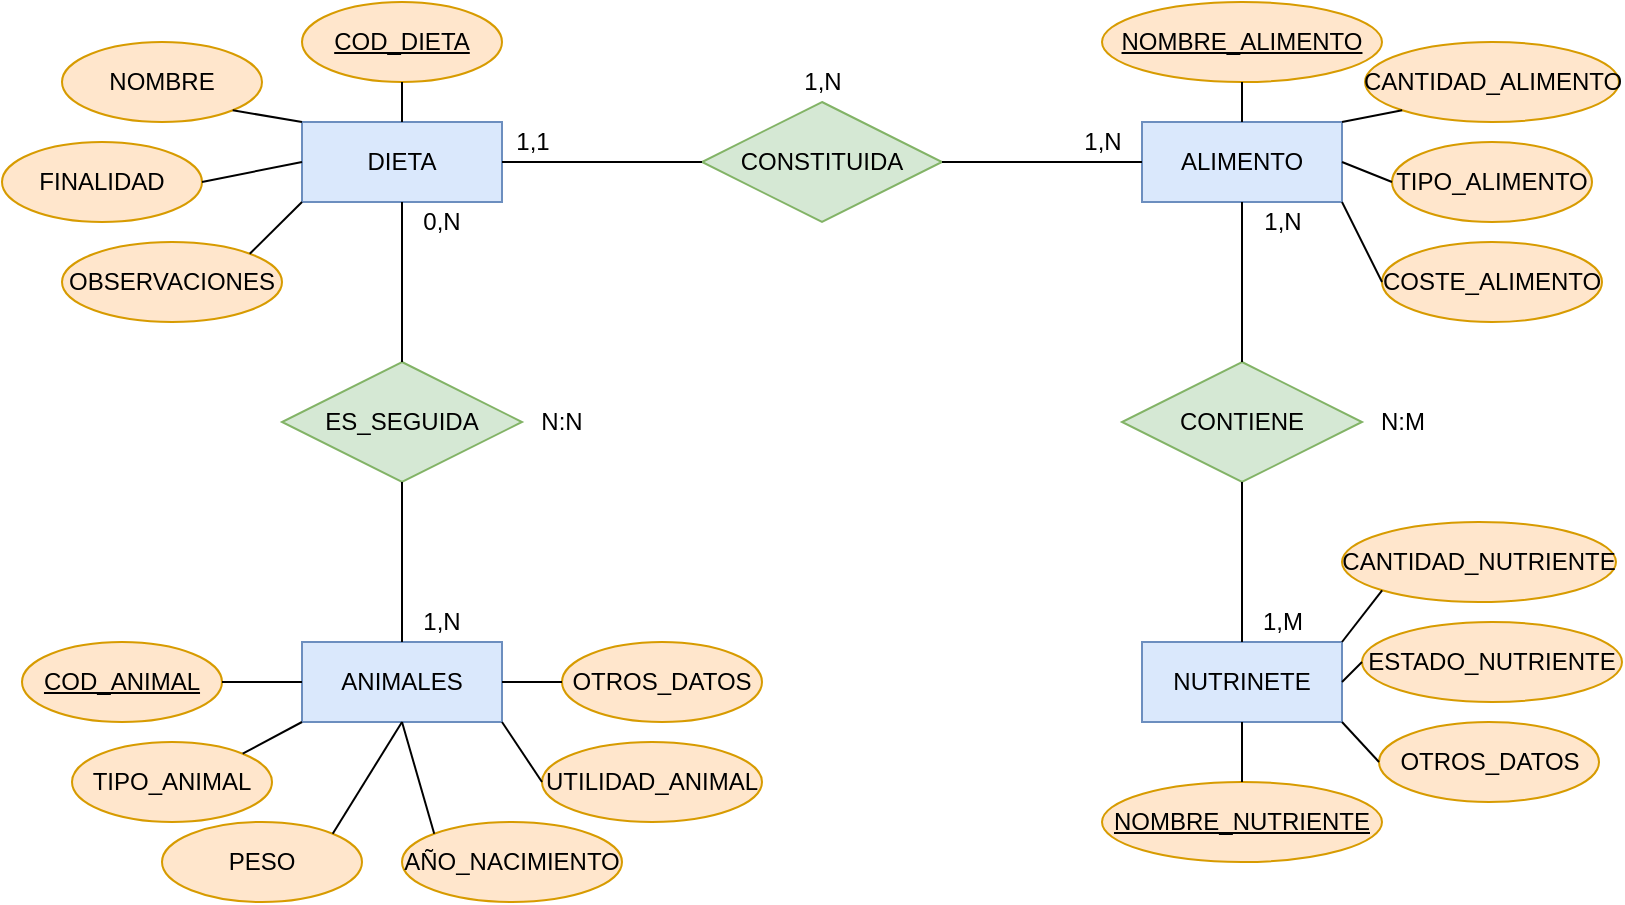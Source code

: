 <mxfile version="13.8.0" type="github">
  <diagram id="pQUAhdHNh8x6qz0KiQX5" name="Page-1">
    <mxGraphModel dx="461" dy="755" grid="1" gridSize="10" guides="1" tooltips="1" connect="1" arrows="1" fold="1" page="1" pageScale="1" pageWidth="827" pageHeight="1169" math="0" shadow="0">
      <root>
        <mxCell id="0" />
        <mxCell id="1" parent="0" />
        <mxCell id="XpFWsXCwZ9IyMUFJu6XQ-1" value="DIETA" style="whiteSpace=wrap;html=1;align=center;fillColor=#dae8fc;strokeColor=#6c8ebf;" parent="1" vertex="1">
          <mxGeometry x="160" y="80" width="100" height="40" as="geometry" />
        </mxCell>
        <mxCell id="XpFWsXCwZ9IyMUFJu6XQ-2" value="NOMBRE" style="ellipse;whiteSpace=wrap;html=1;align=center;fillColor=#ffe6cc;strokeColor=#d79b00;" parent="1" vertex="1">
          <mxGeometry x="40" y="40" width="100" height="40" as="geometry" />
        </mxCell>
        <mxCell id="XpFWsXCwZ9IyMUFJu6XQ-3" value="ES_SEGUIDA" style="shape=rhombus;perimeter=rhombusPerimeter;whiteSpace=wrap;html=1;align=center;fillColor=#d5e8d4;strokeColor=#82b366;" parent="1" vertex="1">
          <mxGeometry x="150" y="200" width="120" height="60" as="geometry" />
        </mxCell>
        <mxCell id="XpFWsXCwZ9IyMUFJu6XQ-4" value="FINALIDAD" style="ellipse;whiteSpace=wrap;html=1;align=center;fillColor=#ffe6cc;strokeColor=#d79b00;" parent="1" vertex="1">
          <mxGeometry x="10" y="90" width="100" height="40" as="geometry" />
        </mxCell>
        <mxCell id="XpFWsXCwZ9IyMUFJu6XQ-5" value="OBSERVACIONES" style="ellipse;whiteSpace=wrap;html=1;align=center;fillColor=#ffe6cc;strokeColor=#d79b00;" parent="1" vertex="1">
          <mxGeometry x="40" y="140" width="110" height="40" as="geometry" />
        </mxCell>
        <mxCell id="XpFWsXCwZ9IyMUFJu6XQ-6" value="COD_DIETA" style="ellipse;whiteSpace=wrap;html=1;align=center;fillColor=#ffe6cc;strokeColor=#d79b00;fontStyle=4" parent="1" vertex="1">
          <mxGeometry x="160" y="20" width="100" height="40" as="geometry" />
        </mxCell>
        <mxCell id="XpFWsXCwZ9IyMUFJu6XQ-7" value="" style="endArrow=none;html=1;entryX=0.5;entryY=0;entryDx=0;entryDy=0;exitX=0.5;exitY=1;exitDx=0;exitDy=0;" parent="1" source="XpFWsXCwZ9IyMUFJu6XQ-6" target="XpFWsXCwZ9IyMUFJu6XQ-1" edge="1">
          <mxGeometry width="50" height="50" relative="1" as="geometry">
            <mxPoint x="390" y="220" as="sourcePoint" />
            <mxPoint x="440" y="170" as="targetPoint" />
          </mxGeometry>
        </mxCell>
        <mxCell id="XpFWsXCwZ9IyMUFJu6XQ-8" value="" style="endArrow=none;html=1;exitX=1;exitY=1;exitDx=0;exitDy=0;entryX=0;entryY=0;entryDx=0;entryDy=0;" parent="1" source="XpFWsXCwZ9IyMUFJu6XQ-2" target="XpFWsXCwZ9IyMUFJu6XQ-1" edge="1">
          <mxGeometry width="50" height="50" relative="1" as="geometry">
            <mxPoint x="390" y="220" as="sourcePoint" />
            <mxPoint x="440" y="170" as="targetPoint" />
          </mxGeometry>
        </mxCell>
        <mxCell id="XpFWsXCwZ9IyMUFJu6XQ-9" value="" style="endArrow=none;html=1;exitX=1;exitY=0.5;exitDx=0;exitDy=0;entryX=0;entryY=0.5;entryDx=0;entryDy=0;" parent="1" source="XpFWsXCwZ9IyMUFJu6XQ-4" target="XpFWsXCwZ9IyMUFJu6XQ-1" edge="1">
          <mxGeometry width="50" height="50" relative="1" as="geometry">
            <mxPoint x="390" y="220" as="sourcePoint" />
            <mxPoint x="440" y="170" as="targetPoint" />
          </mxGeometry>
        </mxCell>
        <mxCell id="XpFWsXCwZ9IyMUFJu6XQ-10" value="" style="endArrow=none;html=1;exitX=1;exitY=0;exitDx=0;exitDy=0;entryX=0;entryY=1;entryDx=0;entryDy=0;" parent="1" source="XpFWsXCwZ9IyMUFJu6XQ-5" target="XpFWsXCwZ9IyMUFJu6XQ-1" edge="1">
          <mxGeometry width="50" height="50" relative="1" as="geometry">
            <mxPoint x="390" y="220" as="sourcePoint" />
            <mxPoint x="440" y="170" as="targetPoint" />
          </mxGeometry>
        </mxCell>
        <mxCell id="XpFWsXCwZ9IyMUFJu6XQ-11" value="" style="endArrow=none;html=1;exitX=0.5;exitY=0;exitDx=0;exitDy=0;entryX=0.5;entryY=1;entryDx=0;entryDy=0;" parent="1" source="XpFWsXCwZ9IyMUFJu6XQ-3" target="XpFWsXCwZ9IyMUFJu6XQ-1" edge="1">
          <mxGeometry width="50" height="50" relative="1" as="geometry">
            <mxPoint x="390" y="220" as="sourcePoint" />
            <mxPoint x="440" y="170" as="targetPoint" />
          </mxGeometry>
        </mxCell>
        <mxCell id="XpFWsXCwZ9IyMUFJu6XQ-12" value="ANIMALES" style="whiteSpace=wrap;html=1;align=center;fillColor=#dae8fc;strokeColor=#6c8ebf;" parent="1" vertex="1">
          <mxGeometry x="160" y="340" width="100" height="40" as="geometry" />
        </mxCell>
        <mxCell id="XpFWsXCwZ9IyMUFJu6XQ-13" value="" style="endArrow=none;html=1;exitX=0.5;exitY=0;exitDx=0;exitDy=0;entryX=0.5;entryY=1;entryDx=0;entryDy=0;" parent="1" source="XpFWsXCwZ9IyMUFJu6XQ-12" target="XpFWsXCwZ9IyMUFJu6XQ-3" edge="1">
          <mxGeometry width="50" height="50" relative="1" as="geometry">
            <mxPoint x="390" y="320" as="sourcePoint" />
            <mxPoint x="440" y="270" as="targetPoint" />
          </mxGeometry>
        </mxCell>
        <mxCell id="XpFWsXCwZ9IyMUFJu6XQ-14" value="0,N" style="text;html=1;strokeColor=none;fillColor=none;align=center;verticalAlign=middle;whiteSpace=wrap;rounded=0;" parent="1" vertex="1">
          <mxGeometry x="210" y="120" width="40" height="20" as="geometry" />
        </mxCell>
        <mxCell id="XpFWsXCwZ9IyMUFJu6XQ-15" value="N:N" style="text;html=1;strokeColor=none;fillColor=none;align=center;verticalAlign=middle;whiteSpace=wrap;rounded=0;" parent="1" vertex="1">
          <mxGeometry x="270" y="220" width="40" height="20" as="geometry" />
        </mxCell>
        <mxCell id="XpFWsXCwZ9IyMUFJu6XQ-16" value="1,N" style="text;html=1;strokeColor=none;fillColor=none;align=center;verticalAlign=middle;whiteSpace=wrap;rounded=0;" parent="1" vertex="1">
          <mxGeometry x="210" y="320" width="40" height="20" as="geometry" />
        </mxCell>
        <mxCell id="XpFWsXCwZ9IyMUFJu6XQ-17" value="ALIMENTO" style="whiteSpace=wrap;html=1;align=center;fillColor=#dae8fc;strokeColor=#6c8ebf;" parent="1" vertex="1">
          <mxGeometry x="580" y="80" width="100" height="40" as="geometry" />
        </mxCell>
        <mxCell id="XpFWsXCwZ9IyMUFJu6XQ-18" value="CONSTITUIDA" style="shape=rhombus;perimeter=rhombusPerimeter;whiteSpace=wrap;html=1;align=center;fillColor=#d5e8d4;strokeColor=#82b366;" parent="1" vertex="1">
          <mxGeometry x="360" y="70" width="120" height="60" as="geometry" />
        </mxCell>
        <mxCell id="XpFWsXCwZ9IyMUFJu6XQ-19" value="NOMBRE_ALIMENTO" style="ellipse;whiteSpace=wrap;html=1;align=center;fillColor=#ffe6cc;strokeColor=#d79b00;fontStyle=4" parent="1" vertex="1">
          <mxGeometry x="560" y="20" width="140" height="40" as="geometry" />
        </mxCell>
        <mxCell id="XpFWsXCwZ9IyMUFJu6XQ-20" value="TIPO_ALIMENTO" style="ellipse;whiteSpace=wrap;html=1;align=center;fillColor=#ffe6cc;strokeColor=#d79b00;" parent="1" vertex="1">
          <mxGeometry x="705" y="90" width="100" height="40" as="geometry" />
        </mxCell>
        <mxCell id="XpFWsXCwZ9IyMUFJu6XQ-21" value="CANTIDAD_ALIMENTO" style="ellipse;whiteSpace=wrap;html=1;align=center;fillColor=#ffe6cc;strokeColor=#d79b00;" parent="1" vertex="1">
          <mxGeometry x="691.5" y="40" width="127" height="40" as="geometry" />
        </mxCell>
        <mxCell id="XpFWsXCwZ9IyMUFJu6XQ-22" value="COSTE_ALIMENTO" style="ellipse;whiteSpace=wrap;html=1;align=center;fillColor=#ffe6cc;strokeColor=#d79b00;" parent="1" vertex="1">
          <mxGeometry x="700" y="140" width="110" height="40" as="geometry" />
        </mxCell>
        <mxCell id="XpFWsXCwZ9IyMUFJu6XQ-23" value="" style="endArrow=none;html=1;entryX=0.5;entryY=1;entryDx=0;entryDy=0;exitX=0.5;exitY=0;exitDx=0;exitDy=0;" parent="1" source="XpFWsXCwZ9IyMUFJu6XQ-17" target="XpFWsXCwZ9IyMUFJu6XQ-19" edge="1">
          <mxGeometry width="50" height="50" relative="1" as="geometry">
            <mxPoint x="390" y="320" as="sourcePoint" />
            <mxPoint x="440" y="270" as="targetPoint" />
          </mxGeometry>
        </mxCell>
        <mxCell id="XpFWsXCwZ9IyMUFJu6XQ-24" value="" style="endArrow=none;html=1;exitX=1;exitY=0.5;exitDx=0;exitDy=0;entryX=0;entryY=0.5;entryDx=0;entryDy=0;" parent="1" source="XpFWsXCwZ9IyMUFJu6XQ-1" target="XpFWsXCwZ9IyMUFJu6XQ-18" edge="1">
          <mxGeometry width="50" height="50" relative="1" as="geometry">
            <mxPoint x="390" y="320" as="sourcePoint" />
            <mxPoint x="440" y="270" as="targetPoint" />
          </mxGeometry>
        </mxCell>
        <mxCell id="XpFWsXCwZ9IyMUFJu6XQ-25" value="" style="endArrow=none;html=1;entryX=1;entryY=0.5;entryDx=0;entryDy=0;exitX=0;exitY=0.5;exitDx=0;exitDy=0;" parent="1" source="XpFWsXCwZ9IyMUFJu6XQ-17" target="XpFWsXCwZ9IyMUFJu6XQ-18" edge="1">
          <mxGeometry width="50" height="50" relative="1" as="geometry">
            <mxPoint x="390" y="320" as="sourcePoint" />
            <mxPoint x="440" y="270" as="targetPoint" />
          </mxGeometry>
        </mxCell>
        <mxCell id="XpFWsXCwZ9IyMUFJu6XQ-26" value="1,N" style="text;html=1;align=center;verticalAlign=middle;resizable=0;points=[];autosize=1;" parent="1" vertex="1">
          <mxGeometry x="545" y="80" width="30" height="20" as="geometry" />
        </mxCell>
        <mxCell id="XpFWsXCwZ9IyMUFJu6XQ-28" value="1,N" style="text;html=1;align=center;verticalAlign=middle;resizable=0;points=[];autosize=1;" parent="1" vertex="1">
          <mxGeometry x="405" y="50" width="30" height="20" as="geometry" />
        </mxCell>
        <mxCell id="XpFWsXCwZ9IyMUFJu6XQ-29" value="1,1" style="text;html=1;align=center;verticalAlign=middle;resizable=0;points=[];autosize=1;" parent="1" vertex="1">
          <mxGeometry x="260" y="80" width="30" height="20" as="geometry" />
        </mxCell>
        <mxCell id="XpFWsXCwZ9IyMUFJu6XQ-30" value="" style="endArrow=none;html=1;entryX=1;entryY=0.5;entryDx=0;entryDy=0;exitX=0;exitY=0.5;exitDx=0;exitDy=0;" parent="1" source="XpFWsXCwZ9IyMUFJu6XQ-20" target="XpFWsXCwZ9IyMUFJu6XQ-17" edge="1">
          <mxGeometry width="50" height="50" relative="1" as="geometry">
            <mxPoint x="390" y="320" as="sourcePoint" />
            <mxPoint x="440" y="270" as="targetPoint" />
          </mxGeometry>
        </mxCell>
        <mxCell id="XpFWsXCwZ9IyMUFJu6XQ-31" value="" style="endArrow=none;html=1;entryX=0;entryY=1;entryDx=0;entryDy=0;exitX=1;exitY=0;exitDx=0;exitDy=0;" parent="1" source="XpFWsXCwZ9IyMUFJu6XQ-17" target="XpFWsXCwZ9IyMUFJu6XQ-21" edge="1">
          <mxGeometry width="50" height="50" relative="1" as="geometry">
            <mxPoint x="390" y="320" as="sourcePoint" />
            <mxPoint x="440" y="270" as="targetPoint" />
          </mxGeometry>
        </mxCell>
        <mxCell id="XpFWsXCwZ9IyMUFJu6XQ-32" value="" style="endArrow=none;html=1;entryX=0;entryY=0.5;entryDx=0;entryDy=0;exitX=1;exitY=1;exitDx=0;exitDy=0;" parent="1" source="XpFWsXCwZ9IyMUFJu6XQ-17" target="XpFWsXCwZ9IyMUFJu6XQ-22" edge="1">
          <mxGeometry width="50" height="50" relative="1" as="geometry">
            <mxPoint x="390" y="320" as="sourcePoint" />
            <mxPoint x="440" y="270" as="targetPoint" />
          </mxGeometry>
        </mxCell>
        <mxCell id="XpFWsXCwZ9IyMUFJu6XQ-33" value="CONTIENE" style="shape=rhombus;perimeter=rhombusPerimeter;whiteSpace=wrap;html=1;align=center;fillColor=#d5e8d4;strokeColor=#82b366;" parent="1" vertex="1">
          <mxGeometry x="570" y="200" width="120" height="60" as="geometry" />
        </mxCell>
        <mxCell id="XpFWsXCwZ9IyMUFJu6XQ-34" value="NUTRINETE" style="whiteSpace=wrap;html=1;align=center;fillColor=#dae8fc;strokeColor=#6c8ebf;" parent="1" vertex="1">
          <mxGeometry x="580" y="340" width="100" height="40" as="geometry" />
        </mxCell>
        <mxCell id="XpFWsXCwZ9IyMUFJu6XQ-35" value="" style="endArrow=none;html=1;exitX=0.5;exitY=0;exitDx=0;exitDy=0;entryX=0.5;entryY=1;entryDx=0;entryDy=0;" parent="1" source="XpFWsXCwZ9IyMUFJu6XQ-34" target="XpFWsXCwZ9IyMUFJu6XQ-33" edge="1">
          <mxGeometry width="50" height="50" relative="1" as="geometry">
            <mxPoint x="810" y="320" as="sourcePoint" />
            <mxPoint x="860" y="270" as="targetPoint" />
          </mxGeometry>
        </mxCell>
        <mxCell id="XpFWsXCwZ9IyMUFJu6XQ-36" value="" style="endArrow=none;html=1;entryX=0.5;entryY=1;entryDx=0;entryDy=0;exitX=0.5;exitY=0;exitDx=0;exitDy=0;" parent="1" source="XpFWsXCwZ9IyMUFJu6XQ-33" target="XpFWsXCwZ9IyMUFJu6XQ-17" edge="1">
          <mxGeometry width="50" height="50" relative="1" as="geometry">
            <mxPoint x="390" y="320" as="sourcePoint" />
            <mxPoint x="440" y="270" as="targetPoint" />
          </mxGeometry>
        </mxCell>
        <mxCell id="XpFWsXCwZ9IyMUFJu6XQ-37" value="N:M" style="text;html=1;align=center;verticalAlign=middle;resizable=0;points=[];autosize=1;" parent="1" vertex="1">
          <mxGeometry x="690" y="220" width="40" height="20" as="geometry" />
        </mxCell>
        <mxCell id="XpFWsXCwZ9IyMUFJu6XQ-38" value="1,M" style="text;html=1;align=center;verticalAlign=middle;resizable=0;points=[];autosize=1;" parent="1" vertex="1">
          <mxGeometry x="630" y="320" width="40" height="20" as="geometry" />
        </mxCell>
        <mxCell id="XpFWsXCwZ9IyMUFJu6XQ-39" value="1,N" style="text;html=1;align=center;verticalAlign=middle;resizable=0;points=[];autosize=1;" parent="1" vertex="1">
          <mxGeometry x="635" y="120" width="30" height="20" as="geometry" />
        </mxCell>
        <mxCell id="XpFWsXCwZ9IyMUFJu6XQ-40" value="NOMBRE_NUTRIENTE" style="ellipse;whiteSpace=wrap;html=1;align=center;fillColor=#ffe6cc;strokeColor=#d79b00;fontStyle=4" parent="1" vertex="1">
          <mxGeometry x="560" y="410" width="140" height="40" as="geometry" />
        </mxCell>
        <mxCell id="XpFWsXCwZ9IyMUFJu6XQ-41" value="ESTADO_NUTRIENTE" style="ellipse;whiteSpace=wrap;html=1;align=center;fillColor=#ffe6cc;strokeColor=#d79b00;" parent="1" vertex="1">
          <mxGeometry x="690" y="330" width="130" height="40" as="geometry" />
        </mxCell>
        <mxCell id="XpFWsXCwZ9IyMUFJu6XQ-42" value="CANTIDAD_NUTRIENTE" style="ellipse;whiteSpace=wrap;html=1;align=center;fillColor=#ffe6cc;strokeColor=#d79b00;" parent="1" vertex="1">
          <mxGeometry x="680" y="280" width="137" height="40" as="geometry" />
        </mxCell>
        <mxCell id="XpFWsXCwZ9IyMUFJu6XQ-43" value="OTROS_DATOS" style="ellipse;whiteSpace=wrap;html=1;align=center;fillColor=#ffe6cc;strokeColor=#d79b00;" parent="1" vertex="1">
          <mxGeometry x="698.5" y="380" width="110" height="40" as="geometry" />
        </mxCell>
        <mxCell id="XpFWsXCwZ9IyMUFJu6XQ-44" value="" style="endArrow=none;html=1;entryX=0.5;entryY=0;entryDx=0;entryDy=0;exitX=0.5;exitY=1;exitDx=0;exitDy=0;" parent="1" source="XpFWsXCwZ9IyMUFJu6XQ-34" target="XpFWsXCwZ9IyMUFJu6XQ-40" edge="1">
          <mxGeometry width="50" height="50" relative="1" as="geometry">
            <mxPoint x="390" y="320" as="sourcePoint" />
            <mxPoint x="440" y="270" as="targetPoint" />
          </mxGeometry>
        </mxCell>
        <mxCell id="XpFWsXCwZ9IyMUFJu6XQ-45" value="" style="endArrow=none;html=1;entryX=1;entryY=0;entryDx=0;entryDy=0;exitX=0;exitY=1;exitDx=0;exitDy=0;" parent="1" source="XpFWsXCwZ9IyMUFJu6XQ-42" target="XpFWsXCwZ9IyMUFJu6XQ-34" edge="1">
          <mxGeometry width="50" height="50" relative="1" as="geometry">
            <mxPoint x="390" y="320" as="sourcePoint" />
            <mxPoint x="440" y="270" as="targetPoint" />
          </mxGeometry>
        </mxCell>
        <mxCell id="XpFWsXCwZ9IyMUFJu6XQ-46" value="" style="endArrow=none;html=1;exitX=1;exitY=0.5;exitDx=0;exitDy=0;entryX=0;entryY=0.5;entryDx=0;entryDy=0;" parent="1" source="XpFWsXCwZ9IyMUFJu6XQ-34" target="XpFWsXCwZ9IyMUFJu6XQ-41" edge="1">
          <mxGeometry width="50" height="50" relative="1" as="geometry">
            <mxPoint x="390" y="320" as="sourcePoint" />
            <mxPoint x="440" y="270" as="targetPoint" />
          </mxGeometry>
        </mxCell>
        <mxCell id="XpFWsXCwZ9IyMUFJu6XQ-47" value="" style="endArrow=none;html=1;entryX=1;entryY=1;entryDx=0;entryDy=0;exitX=0;exitY=0.5;exitDx=0;exitDy=0;" parent="1" source="XpFWsXCwZ9IyMUFJu6XQ-43" target="XpFWsXCwZ9IyMUFJu6XQ-34" edge="1">
          <mxGeometry width="50" height="50" relative="1" as="geometry">
            <mxPoint x="390" y="320" as="sourcePoint" />
            <mxPoint x="440" y="270" as="targetPoint" />
          </mxGeometry>
        </mxCell>
        <mxCell id="XpFWsXCwZ9IyMUFJu6XQ-48" value="COD_ANIMAL" style="ellipse;whiteSpace=wrap;html=1;align=center;fillColor=#ffe6cc;strokeColor=#d79b00;fontStyle=4" parent="1" vertex="1">
          <mxGeometry x="20" y="340" width="100" height="40" as="geometry" />
        </mxCell>
        <mxCell id="XpFWsXCwZ9IyMUFJu6XQ-49" value="TIPO_ANIMAL" style="ellipse;whiteSpace=wrap;html=1;align=center;fillColor=#ffe6cc;strokeColor=#d79b00;" parent="1" vertex="1">
          <mxGeometry x="45" y="390" width="100" height="40" as="geometry" />
        </mxCell>
        <mxCell id="XpFWsXCwZ9IyMUFJu6XQ-50" value="PESO" style="ellipse;whiteSpace=wrap;html=1;align=center;fillColor=#ffe6cc;strokeColor=#d79b00;" parent="1" vertex="1">
          <mxGeometry x="90" y="430" width="100" height="40" as="geometry" />
        </mxCell>
        <mxCell id="XpFWsXCwZ9IyMUFJu6XQ-51" value="OTROS_DATOS" style="ellipse;whiteSpace=wrap;html=1;align=center;fillColor=#ffe6cc;strokeColor=#d79b00;" parent="1" vertex="1">
          <mxGeometry x="290" y="340" width="100" height="40" as="geometry" />
        </mxCell>
        <mxCell id="XpFWsXCwZ9IyMUFJu6XQ-52" value="AÑO_NACIMIENTO" style="ellipse;whiteSpace=wrap;html=1;align=center;fillColor=#ffe6cc;strokeColor=#d79b00;" parent="1" vertex="1">
          <mxGeometry x="210" y="430" width="110" height="40" as="geometry" />
        </mxCell>
        <mxCell id="XpFWsXCwZ9IyMUFJu6XQ-53" value="UTILIDAD_ANIMAL" style="ellipse;whiteSpace=wrap;html=1;align=center;fillColor=#ffe6cc;strokeColor=#d79b00;" parent="1" vertex="1">
          <mxGeometry x="280" y="390" width="110" height="40" as="geometry" />
        </mxCell>
        <mxCell id="XpFWsXCwZ9IyMUFJu6XQ-54" value="" style="endArrow=none;html=1;exitX=0;exitY=0.5;exitDx=0;exitDy=0;entryX=1;entryY=0.5;entryDx=0;entryDy=0;" parent="1" source="XpFWsXCwZ9IyMUFJu6XQ-51" target="XpFWsXCwZ9IyMUFJu6XQ-12" edge="1">
          <mxGeometry width="50" height="50" relative="1" as="geometry">
            <mxPoint x="390" y="320" as="sourcePoint" />
            <mxPoint x="440" y="270" as="targetPoint" />
          </mxGeometry>
        </mxCell>
        <mxCell id="XpFWsXCwZ9IyMUFJu6XQ-55" value="" style="endArrow=none;html=1;exitX=1;exitY=0.5;exitDx=0;exitDy=0;entryX=0;entryY=0.5;entryDx=0;entryDy=0;" parent="1" source="XpFWsXCwZ9IyMUFJu6XQ-48" target="XpFWsXCwZ9IyMUFJu6XQ-12" edge="1">
          <mxGeometry width="50" height="50" relative="1" as="geometry">
            <mxPoint x="390" y="320" as="sourcePoint" />
            <mxPoint x="440" y="270" as="targetPoint" />
          </mxGeometry>
        </mxCell>
        <mxCell id="XpFWsXCwZ9IyMUFJu6XQ-56" value="" style="endArrow=none;html=1;exitX=1;exitY=0;exitDx=0;exitDy=0;entryX=0;entryY=1;entryDx=0;entryDy=0;" parent="1" source="XpFWsXCwZ9IyMUFJu6XQ-49" target="XpFWsXCwZ9IyMUFJu6XQ-12" edge="1">
          <mxGeometry width="50" height="50" relative="1" as="geometry">
            <mxPoint x="390" y="320" as="sourcePoint" />
            <mxPoint x="440" y="270" as="targetPoint" />
          </mxGeometry>
        </mxCell>
        <mxCell id="XpFWsXCwZ9IyMUFJu6XQ-57" value="" style="endArrow=none;html=1;exitX=0;exitY=0.5;exitDx=0;exitDy=0;entryX=1;entryY=1;entryDx=0;entryDy=0;" parent="1" source="XpFWsXCwZ9IyMUFJu6XQ-53" target="XpFWsXCwZ9IyMUFJu6XQ-12" edge="1">
          <mxGeometry width="50" height="50" relative="1" as="geometry">
            <mxPoint x="390" y="320" as="sourcePoint" />
            <mxPoint x="440" y="270" as="targetPoint" />
          </mxGeometry>
        </mxCell>
        <mxCell id="XpFWsXCwZ9IyMUFJu6XQ-58" value="" style="endArrow=none;html=1;exitX=0;exitY=0;exitDx=0;exitDy=0;entryX=0.5;entryY=1;entryDx=0;entryDy=0;" parent="1" source="XpFWsXCwZ9IyMUFJu6XQ-52" target="XpFWsXCwZ9IyMUFJu6XQ-12" edge="1">
          <mxGeometry width="50" height="50" relative="1" as="geometry">
            <mxPoint x="400" y="330" as="sourcePoint" />
            <mxPoint x="450" y="280" as="targetPoint" />
          </mxGeometry>
        </mxCell>
        <mxCell id="XpFWsXCwZ9IyMUFJu6XQ-59" value="" style="endArrow=none;html=1;exitX=1;exitY=0;exitDx=0;exitDy=0;entryX=0.5;entryY=1;entryDx=0;entryDy=0;" parent="1" source="XpFWsXCwZ9IyMUFJu6XQ-50" target="XpFWsXCwZ9IyMUFJu6XQ-12" edge="1">
          <mxGeometry width="50" height="50" relative="1" as="geometry">
            <mxPoint x="410" y="340" as="sourcePoint" />
            <mxPoint x="460" y="290" as="targetPoint" />
          </mxGeometry>
        </mxCell>
      </root>
    </mxGraphModel>
  </diagram>
</mxfile>
